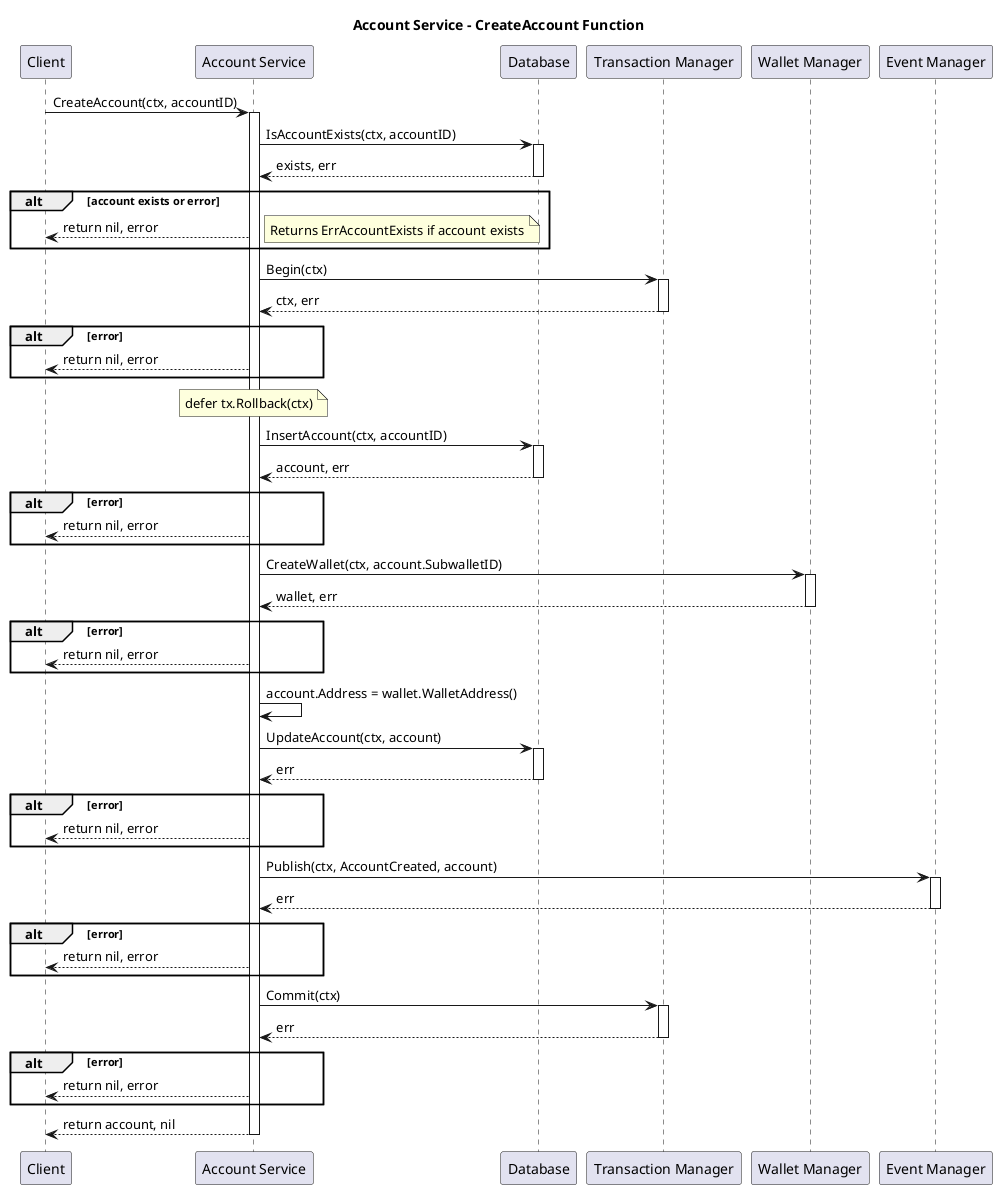 @startuml CreateAccountSequence
title Account Service - CreateAccount Function

participant "Client" as client
participant "Account Service" as service
participant "Database" as db
participant "Transaction Manager" as tx
participant "Wallet Manager" as wallet
participant "Event Manager" as event

client -> service : CreateAccount(ctx, accountID)
activate service

service -> db : IsAccountExists(ctx, accountID)
activate db
db --> service : exists, err
deactivate db

alt account exists or error
    service --> client : return nil, error
    note right: Returns ErrAccountExists if account exists
end

service -> tx : Begin(ctx)
activate tx
tx --> service : ctx, err
deactivate tx

alt error
    service --> client : return nil, error
end

note over service: defer tx.Rollback(ctx)

service -> db : InsertAccount(ctx, accountID)
activate db
db --> service : account, err
deactivate db

alt error
    service --> client : return nil, error
end

service -> wallet : CreateWallet(ctx, account.SubwalletID)
activate wallet
wallet --> service : wallet, err
deactivate wallet

alt error
    service --> client : return nil, error
end

service -> service : account.Address = wallet.WalletAddress()

service -> db : UpdateAccount(ctx, account)
activate db
db --> service : err
deactivate db

alt error
    service --> client : return nil, error
end

service -> event : Publish(ctx, AccountCreated, account)
activate event
event --> service : err
deactivate event

alt error
    service --> client : return nil, error
end

service -> tx : Commit(ctx)
activate tx
tx --> service : err
deactivate tx

alt error
    service --> client : return nil, error
end

service --> client : return account, nil
deactivate service

@enduml
